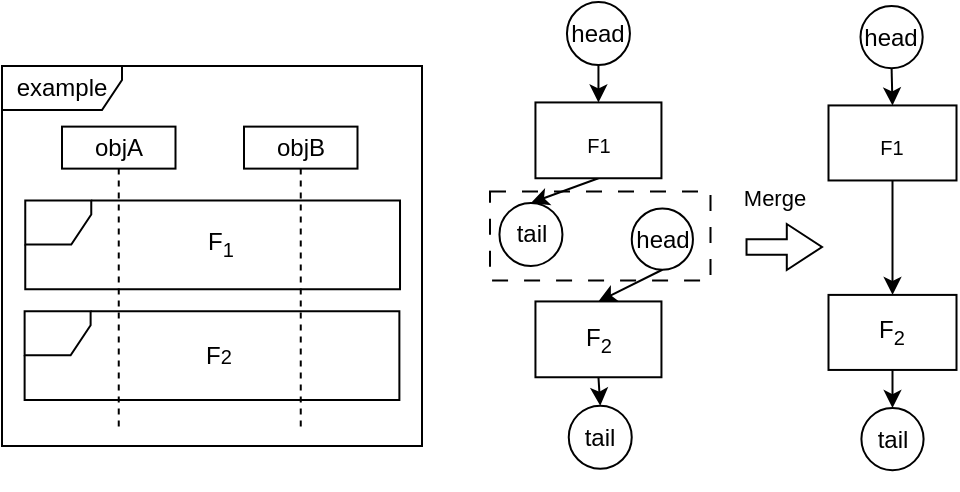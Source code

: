 <mxfile version="24.2.2" type="github">
  <diagram name="第 1 页" id="PI-PgolQ2Xf6EuyH13EB">
    <mxGraphModel dx="838" dy="567" grid="0" gridSize="10" guides="1" tooltips="1" connect="1" arrows="1" fold="1" page="1" pageScale="1" pageWidth="1169" pageHeight="1654" math="0" shadow="0">
      <root>
        <mxCell id="0" />
        <mxCell id="1" parent="0" />
        <mxCell id="4_5liSmTW8YfvUXAWCBd-45" value="" style="html=1;shadow=0;dashed=0;align=center;verticalAlign=middle;shape=mxgraph.arrows2.arrow;dy=0.66;dx=17.61;notch=0;" vertex="1" parent="1">
          <mxGeometry x="452.26" y="159" width="37.75" height="23" as="geometry" />
        </mxCell>
        <mxCell id="4_5liSmTW8YfvUXAWCBd-47" value="" style="group" vertex="1" connectable="0" parent="1">
          <mxGeometry x="80" y="80" width="210" height="190" as="geometry" />
        </mxCell>
        <mxCell id="4_5liSmTW8YfvUXAWCBd-48" value="objA" style="shape=umlLifeline;perimeter=lifelinePerimeter;whiteSpace=wrap;html=1;container=1;dropTarget=0;collapsible=0;recursiveResize=0;outlineConnect=0;portConstraint=eastwest;newEdgeStyle={&quot;curved&quot;:0,&quot;rounded&quot;:0};size=21;" vertex="1" parent="4_5liSmTW8YfvUXAWCBd-47">
          <mxGeometry x="30" y="30.31" width="56.75" height="150.914" as="geometry" />
        </mxCell>
        <mxCell id="4_5liSmTW8YfvUXAWCBd-49" value="" style="shape=umlFrame;whiteSpace=wrap;html=1;pointerEvents=0;width=33;height=22;" vertex="1" parent="4_5liSmTW8YfvUXAWCBd-47">
          <mxGeometry x="11.63" y="67.274" width="187.38" height="44.313" as="geometry" />
        </mxCell>
        <mxCell id="4_5liSmTW8YfvUXAWCBd-50" value="example" style="shape=umlFrame;whiteSpace=wrap;html=1;pointerEvents=0;width=60;height=22;" vertex="1" parent="4_5liSmTW8YfvUXAWCBd-47">
          <mxGeometry width="210.0" height="190" as="geometry" />
        </mxCell>
        <mxCell id="4_5liSmTW8YfvUXAWCBd-51" value="F&lt;sub&gt;1&lt;/sub&gt;" style="text;html=1;align=center;verticalAlign=middle;resizable=0;points=[];autosize=1;strokeColor=none;fillColor=none;" vertex="1" parent="4_5liSmTW8YfvUXAWCBd-47">
          <mxGeometry x="93.0" y="74.854" width="31" height="29" as="geometry" />
        </mxCell>
        <mxCell id="4_5liSmTW8YfvUXAWCBd-54" value="objB" style="shape=umlLifeline;perimeter=lifelinePerimeter;whiteSpace=wrap;html=1;container=1;dropTarget=0;collapsible=0;recursiveResize=0;outlineConnect=0;portConstraint=eastwest;newEdgeStyle={&quot;curved&quot;:0,&quot;rounded&quot;:0};size=21;" vertex="1" parent="4_5liSmTW8YfvUXAWCBd-47">
          <mxGeometry x="121" y="30.31" width="56.75" height="150.914" as="geometry" />
        </mxCell>
        <mxCell id="4_5liSmTW8YfvUXAWCBd-57" value="" style="shape=umlFrame;whiteSpace=wrap;html=1;pointerEvents=0;width=33;height=22;" vertex="1" parent="4_5liSmTW8YfvUXAWCBd-47">
          <mxGeometry x="11.31" y="122.646" width="187.38" height="44.313" as="geometry" />
        </mxCell>
        <mxCell id="4_5liSmTW8YfvUXAWCBd-58" value="F&lt;span style=&quot;font-size: 10px;&quot;&gt;2&lt;/span&gt;" style="text;html=1;align=center;verticalAlign=middle;resizable=0;points=[];autosize=1;strokeColor=none;fillColor=none;" vertex="1" parent="4_5liSmTW8YfvUXAWCBd-47">
          <mxGeometry x="92.68" y="132.236" width="31" height="26" as="geometry" />
        </mxCell>
        <mxCell id="4_5liSmTW8YfvUXAWCBd-83" value="" style="group" vertex="1" connectable="0" parent="1">
          <mxGeometry x="324" y="48" width="110.25" height="235" as="geometry" />
        </mxCell>
        <mxCell id="4_5liSmTW8YfvUXAWCBd-30" value="" style="rounded=0;whiteSpace=wrap;html=1;dashed=1;dashPattern=8 8;" vertex="1" parent="4_5liSmTW8YfvUXAWCBd-83">
          <mxGeometry y="94.758" width="110.25" height="44.536" as="geometry" />
        </mxCell>
        <mxCell id="4_5liSmTW8YfvUXAWCBd-18" style="rounded=0;orthogonalLoop=1;jettySize=auto;html=1;exitX=0.5;exitY=1;exitDx=0;exitDy=0;" edge="1" parent="4_5liSmTW8YfvUXAWCBd-83" source="4_5liSmTW8YfvUXAWCBd-20" target="4_5liSmTW8YfvUXAWCBd-23">
          <mxGeometry relative="1" as="geometry">
            <mxPoint x="64.125" y="7.581" as="sourcePoint" />
          </mxGeometry>
        </mxCell>
        <mxCell id="4_5liSmTW8YfvUXAWCBd-19" style="rounded=0;orthogonalLoop=1;jettySize=auto;html=1;exitX=0.5;exitY=1;exitDx=0;exitDy=0;entryX=0.5;entryY=0;entryDx=0;entryDy=0;" edge="1" parent="4_5liSmTW8YfvUXAWCBd-83" source="4_5liSmTW8YfvUXAWCBd-26" target="4_5liSmTW8YfvUXAWCBd-24">
          <mxGeometry relative="1" as="geometry">
            <mxPoint x="132.525" y="164.879" as="sourcePoint" />
          </mxGeometry>
        </mxCell>
        <mxCell id="4_5liSmTW8YfvUXAWCBd-20" value="head" style="ellipse;whiteSpace=wrap;html=1;aspect=fixed;" vertex="1" parent="4_5liSmTW8YfvUXAWCBd-83">
          <mxGeometry x="38.475" width="31.5" height="31.5" as="geometry" />
        </mxCell>
        <mxCell id="4_5liSmTW8YfvUXAWCBd-21" value="tail" style="ellipse;whiteSpace=wrap;html=1;aspect=fixed;" vertex="1" parent="4_5liSmTW8YfvUXAWCBd-83">
          <mxGeometry x="4.725" y="100.444" width="31.5" height="31.5" as="geometry" />
        </mxCell>
        <mxCell id="4_5liSmTW8YfvUXAWCBd-22" style="rounded=0;orthogonalLoop=1;jettySize=auto;html=1;exitX=0.5;exitY=1;exitDx=0;exitDy=0;entryX=0.5;entryY=0;entryDx=0;entryDy=0;" edge="1" parent="4_5liSmTW8YfvUXAWCBd-83" source="4_5liSmTW8YfvUXAWCBd-23" target="4_5liSmTW8YfvUXAWCBd-21">
          <mxGeometry relative="1" as="geometry" />
        </mxCell>
        <mxCell id="4_5liSmTW8YfvUXAWCBd-23" value="&lt;sub&gt;F1&lt;/sub&gt;" style="rounded=0;whiteSpace=wrap;html=1;" vertex="1" parent="4_5liSmTW8YfvUXAWCBd-83">
          <mxGeometry x="22.725" y="50.222" width="63.0" height="37.903" as="geometry" />
        </mxCell>
        <mxCell id="4_5liSmTW8YfvUXAWCBd-24" value="F&lt;sub&gt;2&lt;/sub&gt;" style="rounded=0;whiteSpace=wrap;html=1;" vertex="1" parent="4_5liSmTW8YfvUXAWCBd-83">
          <mxGeometry x="22.725" y="149.718" width="63.0" height="37.903" as="geometry" />
        </mxCell>
        <mxCell id="4_5liSmTW8YfvUXAWCBd-25" style="rounded=0;orthogonalLoop=1;jettySize=auto;html=1;exitX=0.5;exitY=1;exitDx=0;exitDy=0;entryX=0.5;entryY=0;entryDx=0;entryDy=0;" edge="1" parent="4_5liSmTW8YfvUXAWCBd-83" source="4_5liSmTW8YfvUXAWCBd-24" target="4_5liSmTW8YfvUXAWCBd-28">
          <mxGeometry relative="1" as="geometry">
            <mxPoint x="65.025" y="238.08" as="targetPoint" />
          </mxGeometry>
        </mxCell>
        <mxCell id="4_5liSmTW8YfvUXAWCBd-26" value="head" style="ellipse;whiteSpace=wrap;html=1;aspect=fixed;" vertex="1" parent="4_5liSmTW8YfvUXAWCBd-83">
          <mxGeometry x="70.875" y="103.286" width="30.6" height="30.6" as="geometry" />
        </mxCell>
        <mxCell id="4_5liSmTW8YfvUXAWCBd-28" value="tail" style="ellipse;whiteSpace=wrap;html=1;aspect=fixed;" vertex="1" parent="4_5liSmTW8YfvUXAWCBd-83">
          <mxGeometry x="39.375" y="201.835" width="31.5" height="31.5" as="geometry" />
        </mxCell>
        <mxCell id="4_5liSmTW8YfvUXAWCBd-84" value="" style="group" vertex="1" connectable="0" parent="1">
          <mxGeometry x="493.25" y="50" width="64" height="242" as="geometry" />
        </mxCell>
        <mxCell id="4_5liSmTW8YfvUXAWCBd-33" style="rounded=0;orthogonalLoop=1;jettySize=auto;html=1;exitX=0.5;exitY=1;exitDx=0;exitDy=0;entryX=0.5;entryY=0;entryDx=0;entryDy=0;" edge="1" parent="4_5liSmTW8YfvUXAWCBd-84" target="4_5liSmTW8YfvUXAWCBd-38" source="4_5liSmTW8YfvUXAWCBd-35">
          <mxGeometry relative="1" as="geometry">
            <mxPoint x="41.143" y="17.822" as="sourcePoint" />
          </mxGeometry>
        </mxCell>
        <mxCell id="4_5liSmTW8YfvUXAWCBd-35" value="head" style="ellipse;whiteSpace=wrap;html=1;aspect=fixed;" vertex="1" parent="4_5liSmTW8YfvUXAWCBd-84">
          <mxGeometry x="16" width="31.1" height="31.1" as="geometry" />
        </mxCell>
        <mxCell id="4_5liSmTW8YfvUXAWCBd-44" style="rounded=0;orthogonalLoop=1;jettySize=auto;html=1;entryX=0.5;entryY=0;entryDx=0;entryDy=0;" edge="1" parent="4_5liSmTW8YfvUXAWCBd-84" source="4_5liSmTW8YfvUXAWCBd-38" target="4_5liSmTW8YfvUXAWCBd-39">
          <mxGeometry relative="1" as="geometry" />
        </mxCell>
        <mxCell id="4_5liSmTW8YfvUXAWCBd-38" value="&lt;sub&gt;F1&lt;/sub&gt;" style="rounded=0;whiteSpace=wrap;html=1;" vertex="1" parent="4_5liSmTW8YfvUXAWCBd-84">
          <mxGeometry y="49.713" width="64" height="37.519" as="geometry" />
        </mxCell>
        <mxCell id="4_5liSmTW8YfvUXAWCBd-39" value="F&lt;sub&gt;2&lt;/sub&gt;" style="rounded=0;whiteSpace=wrap;html=1;" vertex="1" parent="4_5liSmTW8YfvUXAWCBd-84">
          <mxGeometry y="144.45" width="64" height="37.519" as="geometry" />
        </mxCell>
        <mxCell id="4_5liSmTW8YfvUXAWCBd-40" style="rounded=0;orthogonalLoop=1;jettySize=auto;html=1;exitX=0.5;exitY=1;exitDx=0;exitDy=0;entryX=0.5;entryY=0;entryDx=0;entryDy=0;" edge="1" parent="4_5liSmTW8YfvUXAWCBd-84" source="4_5liSmTW8YfvUXAWCBd-39" target="4_5liSmTW8YfvUXAWCBd-42">
          <mxGeometry relative="1" as="geometry">
            <mxPoint x="42.057" y="234.496" as="targetPoint" />
          </mxGeometry>
        </mxCell>
        <mxCell id="4_5liSmTW8YfvUXAWCBd-42" value="tail" style="ellipse;whiteSpace=wrap;html=1;aspect=fixed;" vertex="1" parent="4_5liSmTW8YfvUXAWCBd-84">
          <mxGeometry x="16.45" y="201.001" width="31.1" height="31.1" as="geometry" />
        </mxCell>
        <mxCell id="4_5liSmTW8YfvUXAWCBd-31" value="&lt;font style=&quot;font-size: 11px;&quot;&gt;Merge&lt;/font&gt;" style="text;html=1;align=center;verticalAlign=middle;resizable=0;points=[];autosize=1;strokeColor=none;fillColor=none;" vertex="1" parent="1">
          <mxGeometry x="441.005" y="132.997" width="49" height="26" as="geometry" />
        </mxCell>
      </root>
    </mxGraphModel>
  </diagram>
</mxfile>
